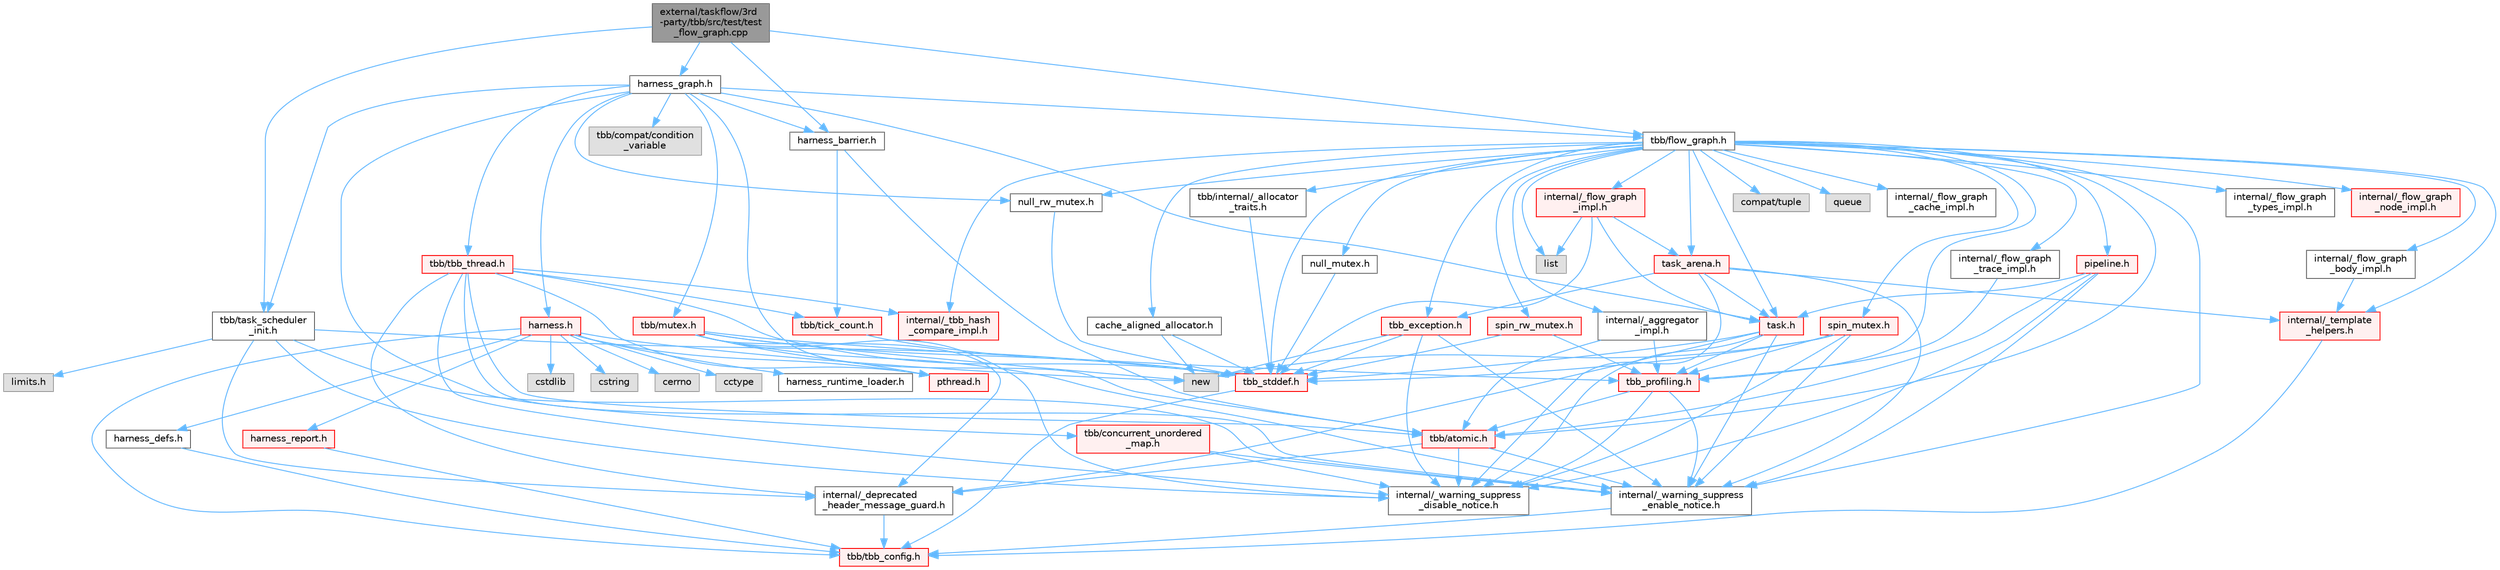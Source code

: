 digraph "external/taskflow/3rd-party/tbb/src/test/test_flow_graph.cpp"
{
 // LATEX_PDF_SIZE
  bgcolor="transparent";
  edge [fontname=Helvetica,fontsize=10,labelfontname=Helvetica,labelfontsize=10];
  node [fontname=Helvetica,fontsize=10,shape=box,height=0.2,width=0.4];
  Node1 [id="Node000001",label="external/taskflow/3rd\l-party/tbb/src/test/test\l_flow_graph.cpp",height=0.2,width=0.4,color="gray40", fillcolor="grey60", style="filled", fontcolor="black",tooltip=" "];
  Node1 -> Node2 [id="edge1_Node000001_Node000002",color="steelblue1",style="solid",tooltip=" "];
  Node2 [id="Node000002",label="harness_graph.h",height=0.2,width=0.4,color="grey40", fillcolor="white", style="filled",URL="$harness__graph_8h.html",tooltip=" "];
  Node2 -> Node3 [id="edge2_Node000002_Node000003",color="steelblue1",style="solid",tooltip=" "];
  Node3 [id="Node000003",label="harness.h",height=0.2,width=0.4,color="red", fillcolor="#FFF0F0", style="filled",URL="$harness_8h.html",tooltip=" "];
  Node3 -> Node4 [id="edge3_Node000003_Node000004",color="steelblue1",style="solid",tooltip=" "];
  Node4 [id="Node000004",label="tbb/tbb_config.h",height=0.2,width=0.4,color="red", fillcolor="#FFF0F0", style="filled",URL="$tbb__config_8h.html",tooltip=" "];
  Node3 -> Node6 [id="edge4_Node000003_Node000006",color="steelblue1",style="solid",tooltip=" "];
  Node6 [id="Node000006",label="harness_defs.h",height=0.2,width=0.4,color="grey40", fillcolor="white", style="filled",URL="$harness__defs_8h.html",tooltip=" "];
  Node6 -> Node4 [id="edge5_Node000006_Node000004",color="steelblue1",style="solid",tooltip=" "];
  Node3 -> Node7 [id="edge6_Node000003_Node000007",color="steelblue1",style="solid",tooltip=" "];
  Node7 [id="Node000007",label="cstdlib",height=0.2,width=0.4,color="grey60", fillcolor="#E0E0E0", style="filled",tooltip=" "];
  Node3 -> Node8 [id="edge7_Node000003_Node000008",color="steelblue1",style="solid",tooltip=" "];
  Node8 [id="Node000008",label="cstring",height=0.2,width=0.4,color="grey60", fillcolor="#E0E0E0", style="filled",tooltip=" "];
  Node3 -> Node9 [id="edge8_Node000003_Node000009",color="steelblue1",style="solid",tooltip=" "];
  Node9 [id="Node000009",label="cerrno",height=0.2,width=0.4,color="grey60", fillcolor="#E0E0E0", style="filled",tooltip=" "];
  Node3 -> Node10 [id="edge9_Node000003_Node000010",color="steelblue1",style="solid",tooltip=" "];
  Node10 [id="Node000010",label="cctype",height=0.2,width=0.4,color="grey60", fillcolor="#E0E0E0", style="filled",tooltip=" "];
  Node3 -> Node11 [id="edge10_Node000003_Node000011",color="steelblue1",style="solid",tooltip=" "];
  Node11 [id="Node000011",label="new",height=0.2,width=0.4,color="grey60", fillcolor="#E0E0E0", style="filled",tooltip=" "];
  Node3 -> Node12 [id="edge11_Node000003_Node000012",color="steelblue1",style="solid",tooltip=" "];
  Node12 [id="Node000012",label="pthread.h",height=0.2,width=0.4,color="red", fillcolor="#FFF0F0", style="filled",URL="$pthread_8h.html",tooltip=" "];
  Node3 -> Node58 [id="edge12_Node000003_Node000058",color="steelblue1",style="solid",tooltip=" "];
  Node58 [id="Node000058",label="harness_runtime_loader.h",height=0.2,width=0.4,color="grey40", fillcolor="white", style="filled",URL="$harness__runtime__loader_8h.html",tooltip=" "];
  Node3 -> Node59 [id="edge13_Node000003_Node000059",color="steelblue1",style="solid",tooltip=" "];
  Node59 [id="Node000059",label="harness_report.h",height=0.2,width=0.4,color="red", fillcolor="#FFF0F0", style="filled",URL="$harness__report_8h.html",tooltip=" "];
  Node59 -> Node4 [id="edge14_Node000059_Node000004",color="steelblue1",style="solid",tooltip=" "];
  Node2 -> Node63 [id="edge15_Node000002_Node000063",color="steelblue1",style="solid",tooltip=" "];
  Node63 [id="Node000063",label="harness_barrier.h",height=0.2,width=0.4,color="grey40", fillcolor="white", style="filled",URL="$harness__barrier_8h.html",tooltip=" "];
  Node63 -> Node64 [id="edge16_Node000063_Node000064",color="steelblue1",style="solid",tooltip=" "];
  Node64 [id="Node000064",label="tbb/atomic.h",height=0.2,width=0.4,color="red", fillcolor="#FFF0F0", style="filled",URL="$external_2taskflow_23rd-party_2tbb_2include_2tbb_2atomic_8h.html",tooltip=" "];
  Node64 -> Node65 [id="edge17_Node000064_Node000065",color="steelblue1",style="solid",tooltip=" "];
  Node65 [id="Node000065",label="internal/_deprecated\l_header_message_guard.h",height=0.2,width=0.4,color="grey40", fillcolor="white", style="filled",URL="$__deprecated__header__message__guard_8h.html",tooltip=" "];
  Node65 -> Node4 [id="edge18_Node000065_Node000004",color="steelblue1",style="solid",tooltip=" "];
  Node64 -> Node66 [id="edge19_Node000064_Node000066",color="steelblue1",style="solid",tooltip=" "];
  Node66 [id="Node000066",label="internal/_warning_suppress\l_enable_notice.h",height=0.2,width=0.4,color="grey40", fillcolor="white", style="filled",URL="$__warning__suppress__enable__notice_8h.html",tooltip=" "];
  Node66 -> Node4 [id="edge20_Node000066_Node000004",color="steelblue1",style="solid",tooltip=" "];
  Node64 -> Node70 [id="edge21_Node000064_Node000070",color="steelblue1",style="solid",tooltip=" "];
  Node70 [id="Node000070",label="internal/_warning_suppress\l_disable_notice.h",height=0.2,width=0.4,color="grey40", fillcolor="white", style="filled",URL="$__warning__suppress__disable__notice_8h.html",tooltip=" "];
  Node63 -> Node71 [id="edge22_Node000063_Node000071",color="steelblue1",style="solid",tooltip=" "];
  Node71 [id="Node000071",label="tbb/tick_count.h",height=0.2,width=0.4,color="red", fillcolor="#FFF0F0", style="filled",URL="$tick__count_8h.html",tooltip=" "];
  Node71 -> Node68 [id="edge23_Node000071_Node000068",color="steelblue1",style="solid",tooltip=" "];
  Node68 [id="Node000068",label="tbb_stddef.h",height=0.2,width=0.4,color="red", fillcolor="#FFF0F0", style="filled",URL="$tbb__stddef_8h.html",tooltip=" "];
  Node68 -> Node4 [id="edge24_Node000068_Node000004",color="steelblue1",style="solid",tooltip=" "];
  Node2 -> Node73 [id="edge25_Node000002_Node000073",color="steelblue1",style="solid",tooltip=" "];
  Node73 [id="Node000073",label="tbb/flow_graph.h",height=0.2,width=0.4,color="grey40", fillcolor="white", style="filled",URL="$flow__graph_8h.html",tooltip="The graph related classes and functions"];
  Node73 -> Node66 [id="edge26_Node000073_Node000066",color="steelblue1",style="solid",tooltip=" "];
  Node73 -> Node68 [id="edge27_Node000073_Node000068",color="steelblue1",style="solid",tooltip=" "];
  Node73 -> Node64 [id="edge28_Node000073_Node000064",color="steelblue1",style="solid",tooltip=" "];
  Node73 -> Node74 [id="edge29_Node000073_Node000074",color="steelblue1",style="solid",tooltip=" "];
  Node74 [id="Node000074",label="spin_mutex.h",height=0.2,width=0.4,color="red", fillcolor="#FFF0F0", style="filled",URL="$external_2taskflow_23rd-party_2tbb_2include_2tbb_2spin__mutex_8h.html",tooltip=" "];
  Node74 -> Node66 [id="edge30_Node000074_Node000066",color="steelblue1",style="solid",tooltip=" "];
  Node74 -> Node11 [id="edge31_Node000074_Node000011",color="steelblue1",style="solid",tooltip=" "];
  Node74 -> Node68 [id="edge32_Node000074_Node000068",color="steelblue1",style="solid",tooltip=" "];
  Node74 -> Node76 [id="edge33_Node000074_Node000076",color="steelblue1",style="solid",tooltip=" "];
  Node76 [id="Node000076",label="tbb_profiling.h",height=0.2,width=0.4,color="red", fillcolor="#FFF0F0", style="filled",URL="$tbb__profiling_8h.html",tooltip=" "];
  Node76 -> Node66 [id="edge34_Node000076_Node000066",color="steelblue1",style="solid",tooltip=" "];
  Node76 -> Node64 [id="edge35_Node000076_Node000064",color="steelblue1",style="solid",tooltip=" "];
  Node76 -> Node70 [id="edge36_Node000076_Node000070",color="steelblue1",style="solid",tooltip=" "];
  Node74 -> Node70 [id="edge37_Node000074_Node000070",color="steelblue1",style="solid",tooltip=" "];
  Node73 -> Node79 [id="edge38_Node000073_Node000079",color="steelblue1",style="solid",tooltip=" "];
  Node79 [id="Node000079",label="null_mutex.h",height=0.2,width=0.4,color="grey40", fillcolor="white", style="filled",URL="$external_2taskflow_23rd-party_2tbb_2include_2tbb_2null__mutex_8h.html",tooltip=" "];
  Node79 -> Node68 [id="edge39_Node000079_Node000068",color="steelblue1",style="solid",tooltip=" "];
  Node73 -> Node80 [id="edge40_Node000073_Node000080",color="steelblue1",style="solid",tooltip=" "];
  Node80 [id="Node000080",label="spin_rw_mutex.h",height=0.2,width=0.4,color="red", fillcolor="#FFF0F0", style="filled",URL="$spin__rw__mutex_8h.html",tooltip=" "];
  Node80 -> Node68 [id="edge41_Node000080_Node000068",color="steelblue1",style="solid",tooltip=" "];
  Node80 -> Node76 [id="edge42_Node000080_Node000076",color="steelblue1",style="solid",tooltip=" "];
  Node73 -> Node81 [id="edge43_Node000073_Node000081",color="steelblue1",style="solid",tooltip=" "];
  Node81 [id="Node000081",label="null_rw_mutex.h",height=0.2,width=0.4,color="grey40", fillcolor="white", style="filled",URL="$null__rw__mutex_8h.html",tooltip=" "];
  Node81 -> Node68 [id="edge44_Node000081_Node000068",color="steelblue1",style="solid",tooltip=" "];
  Node73 -> Node82 [id="edge45_Node000073_Node000082",color="steelblue1",style="solid",tooltip=" "];
  Node82 [id="Node000082",label="task.h",height=0.2,width=0.4,color="red", fillcolor="#FFF0F0", style="filled",URL="$task_8h.html",tooltip=" "];
  Node82 -> Node65 [id="edge46_Node000082_Node000065",color="steelblue1",style="solid",tooltip=" "];
  Node82 -> Node66 [id="edge47_Node000082_Node000066",color="steelblue1",style="solid",tooltip=" "];
  Node82 -> Node68 [id="edge48_Node000082_Node000068",color="steelblue1",style="solid",tooltip=" "];
  Node82 -> Node76 [id="edge49_Node000082_Node000076",color="steelblue1",style="solid",tooltip=" "];
  Node82 -> Node70 [id="edge50_Node000082_Node000070",color="steelblue1",style="solid",tooltip=" "];
  Node73 -> Node84 [id="edge51_Node000073_Node000084",color="steelblue1",style="solid",tooltip=" "];
  Node84 [id="Node000084",label="cache_aligned_allocator.h",height=0.2,width=0.4,color="grey40", fillcolor="white", style="filled",URL="$cache__aligned__allocator_8h.html",tooltip=" "];
  Node84 -> Node11 [id="edge52_Node000084_Node000011",color="steelblue1",style="solid",tooltip=" "];
  Node84 -> Node68 [id="edge53_Node000084_Node000068",color="steelblue1",style="solid",tooltip=" "];
  Node73 -> Node85 [id="edge54_Node000073_Node000085",color="steelblue1",style="solid",tooltip=" "];
  Node85 [id="Node000085",label="tbb_exception.h",height=0.2,width=0.4,color="red", fillcolor="#FFF0F0", style="filled",URL="$tbb__exception_8h.html",tooltip=" "];
  Node85 -> Node66 [id="edge55_Node000085_Node000066",color="steelblue1",style="solid",tooltip=" "];
  Node85 -> Node68 [id="edge56_Node000085_Node000068",color="steelblue1",style="solid",tooltip=" "];
  Node85 -> Node11 [id="edge57_Node000085_Node000011",color="steelblue1",style="solid",tooltip=" "];
  Node85 -> Node70 [id="edge58_Node000085_Node000070",color="steelblue1",style="solid",tooltip=" "];
  Node73 -> Node88 [id="edge59_Node000073_Node000088",color="steelblue1",style="solid",tooltip=" "];
  Node88 [id="Node000088",label="pipeline.h",height=0.2,width=0.4,color="red", fillcolor="#FFF0F0", style="filled",URL="$pipeline_8h.html",tooltip=" "];
  Node88 -> Node66 [id="edge60_Node000088_Node000066",color="steelblue1",style="solid",tooltip=" "];
  Node88 -> Node64 [id="edge61_Node000088_Node000064",color="steelblue1",style="solid",tooltip=" "];
  Node88 -> Node82 [id="edge62_Node000088_Node000082",color="steelblue1",style="solid",tooltip=" "];
  Node88 -> Node70 [id="edge63_Node000088_Node000070",color="steelblue1",style="solid",tooltip=" "];
  Node73 -> Node89 [id="edge64_Node000073_Node000089",color="steelblue1",style="solid",tooltip=" "];
  Node89 [id="Node000089",label="internal/_template\l_helpers.h",height=0.2,width=0.4,color="red", fillcolor="#FFF0F0", style="filled",URL="$__template__helpers_8h.html",tooltip=" "];
  Node89 -> Node4 [id="edge65_Node000089_Node000004",color="steelblue1",style="solid",tooltip=" "];
  Node73 -> Node90 [id="edge66_Node000073_Node000090",color="steelblue1",style="solid",tooltip=" "];
  Node90 [id="Node000090",label="internal/_aggregator\l_impl.h",height=0.2,width=0.4,color="grey40", fillcolor="white", style="filled",URL="$__aggregator__impl_8h.html",tooltip=" "];
  Node90 -> Node64 [id="edge67_Node000090_Node000064",color="steelblue1",style="solid",tooltip=" "];
  Node90 -> Node76 [id="edge68_Node000090_Node000076",color="steelblue1",style="solid",tooltip=" "];
  Node73 -> Node91 [id="edge69_Node000073_Node000091",color="steelblue1",style="solid",tooltip=" "];
  Node91 [id="Node000091",label="tbb/internal/_allocator\l_traits.h",height=0.2,width=0.4,color="grey40", fillcolor="white", style="filled",URL="$__allocator__traits_8h.html",tooltip=" "];
  Node91 -> Node68 [id="edge70_Node000091_Node000068",color="steelblue1",style="solid",tooltip=" "];
  Node73 -> Node76 [id="edge71_Node000073_Node000076",color="steelblue1",style="solid",tooltip=" "];
  Node73 -> Node92 [id="edge72_Node000073_Node000092",color="steelblue1",style="solid",tooltip=" "];
  Node92 [id="Node000092",label="task_arena.h",height=0.2,width=0.4,color="red", fillcolor="#FFF0F0", style="filled",URL="$task__arena_8h.html",tooltip=" "];
  Node92 -> Node66 [id="edge73_Node000092_Node000066",color="steelblue1",style="solid",tooltip=" "];
  Node92 -> Node82 [id="edge74_Node000092_Node000082",color="steelblue1",style="solid",tooltip=" "];
  Node92 -> Node85 [id="edge75_Node000092_Node000085",color="steelblue1",style="solid",tooltip=" "];
  Node92 -> Node89 [id="edge76_Node000092_Node000089",color="steelblue1",style="solid",tooltip=" "];
  Node92 -> Node70 [id="edge77_Node000092_Node000070",color="steelblue1",style="solid",tooltip=" "];
  Node73 -> Node93 [id="edge78_Node000073_Node000093",color="steelblue1",style="solid",tooltip=" "];
  Node93 [id="Node000093",label="compat/tuple",height=0.2,width=0.4,color="grey60", fillcolor="#E0E0E0", style="filled",tooltip=" "];
  Node73 -> Node94 [id="edge79_Node000073_Node000094",color="steelblue1",style="solid",tooltip=" "];
  Node94 [id="Node000094",label="list",height=0.2,width=0.4,color="grey60", fillcolor="#E0E0E0", style="filled",tooltip=" "];
  Node73 -> Node95 [id="edge80_Node000073_Node000095",color="steelblue1",style="solid",tooltip=" "];
  Node95 [id="Node000095",label="queue",height=0.2,width=0.4,color="grey60", fillcolor="#E0E0E0", style="filled",tooltip=" "];
  Node73 -> Node96 [id="edge81_Node000073_Node000096",color="steelblue1",style="solid",tooltip=" "];
  Node96 [id="Node000096",label="internal/_flow_graph\l_impl.h",height=0.2,width=0.4,color="red", fillcolor="#FFF0F0", style="filled",URL="$__flow__graph__impl_8h.html",tooltip=" "];
  Node96 -> Node68 [id="edge82_Node000096_Node000068",color="steelblue1",style="solid",tooltip=" "];
  Node96 -> Node82 [id="edge83_Node000096_Node000082",color="steelblue1",style="solid",tooltip=" "];
  Node96 -> Node92 [id="edge84_Node000096_Node000092",color="steelblue1",style="solid",tooltip=" "];
  Node96 -> Node94 [id="edge85_Node000096_Node000094",color="steelblue1",style="solid",tooltip=" "];
  Node73 -> Node98 [id="edge86_Node000073_Node000098",color="steelblue1",style="solid",tooltip=" "];
  Node98 [id="Node000098",label="internal/_flow_graph\l_trace_impl.h",height=0.2,width=0.4,color="grey40", fillcolor="white", style="filled",URL="$__flow__graph__trace__impl_8h.html",tooltip=" "];
  Node98 -> Node76 [id="edge87_Node000098_Node000076",color="steelblue1",style="solid",tooltip=" "];
  Node73 -> Node99 [id="edge88_Node000073_Node000099",color="steelblue1",style="solid",tooltip=" "];
  Node99 [id="Node000099",label="internal/_tbb_hash\l_compare_impl.h",height=0.2,width=0.4,color="red", fillcolor="#FFF0F0", style="filled",URL="$__tbb__hash__compare__impl_8h.html",tooltip=" "];
  Node73 -> Node100 [id="edge89_Node000073_Node000100",color="steelblue1",style="solid",tooltip=" "];
  Node100 [id="Node000100",label="internal/_flow_graph\l_body_impl.h",height=0.2,width=0.4,color="grey40", fillcolor="white", style="filled",URL="$__flow__graph__body__impl_8h.html",tooltip=" "];
  Node100 -> Node89 [id="edge90_Node000100_Node000089",color="steelblue1",style="solid",tooltip=" "];
  Node73 -> Node101 [id="edge91_Node000073_Node000101",color="steelblue1",style="solid",tooltip=" "];
  Node101 [id="Node000101",label="internal/_flow_graph\l_cache_impl.h",height=0.2,width=0.4,color="grey40", fillcolor="white", style="filled",URL="$__flow__graph__cache__impl_8h.html",tooltip=" "];
  Node73 -> Node102 [id="edge92_Node000073_Node000102",color="steelblue1",style="solid",tooltip=" "];
  Node102 [id="Node000102",label="internal/_flow_graph\l_types_impl.h",height=0.2,width=0.4,color="grey40", fillcolor="white", style="filled",URL="$__flow__graph__types__impl_8h.html",tooltip=" "];
  Node73 -> Node103 [id="edge93_Node000073_Node000103",color="steelblue1",style="solid",tooltip=" "];
  Node103 [id="Node000103",label="internal/_flow_graph\l_node_impl.h",height=0.2,width=0.4,color="red", fillcolor="#FFF0F0", style="filled",URL="$__flow__graph__node__impl_8h.html",tooltip=" "];
  Node2 -> Node81 [id="edge94_Node000002_Node000081",color="steelblue1",style="solid",tooltip=" "];
  Node2 -> Node64 [id="edge95_Node000002_Node000064",color="steelblue1",style="solid",tooltip=" "];
  Node2 -> Node105 [id="edge96_Node000002_Node000105",color="steelblue1",style="solid",tooltip=" "];
  Node105 [id="Node000105",label="tbb/concurrent_unordered\l_map.h",height=0.2,width=0.4,color="red", fillcolor="#FFF0F0", style="filled",URL="$concurrent__unordered__map_8h.html",tooltip=" "];
  Node105 -> Node66 [id="edge97_Node000105_Node000066",color="steelblue1",style="solid",tooltip=" "];
  Node105 -> Node70 [id="edge98_Node000105_Node000070",color="steelblue1",style="solid",tooltip=" "];
  Node2 -> Node82 [id="edge99_Node000002_Node000082",color="steelblue1",style="solid",tooltip=" "];
  Node2 -> Node109 [id="edge100_Node000002_Node000109",color="steelblue1",style="solid",tooltip=" "];
  Node109 [id="Node000109",label="tbb/task_scheduler\l_init.h",height=0.2,width=0.4,color="grey40", fillcolor="white", style="filled",URL="$task__scheduler__init_8h.html",tooltip=" "];
  Node109 -> Node65 [id="edge101_Node000109_Node000065",color="steelblue1",style="solid",tooltip=" "];
  Node109 -> Node66 [id="edge102_Node000109_Node000066",color="steelblue1",style="solid",tooltip=" "];
  Node109 -> Node68 [id="edge103_Node000109_Node000068",color="steelblue1",style="solid",tooltip=" "];
  Node109 -> Node110 [id="edge104_Node000109_Node000110",color="steelblue1",style="solid",tooltip=" "];
  Node110 [id="Node000110",label="limits.h",height=0.2,width=0.4,color="grey60", fillcolor="#E0E0E0", style="filled",tooltip=" "];
  Node109 -> Node70 [id="edge105_Node000109_Node000070",color="steelblue1",style="solid",tooltip=" "];
  Node2 -> Node111 [id="edge106_Node000002_Node000111",color="steelblue1",style="solid",tooltip=" "];
  Node111 [id="Node000111",label="tbb/compat/condition\l_variable",height=0.2,width=0.4,color="grey60", fillcolor="#E0E0E0", style="filled",tooltip=" "];
  Node2 -> Node112 [id="edge107_Node000002_Node000112",color="steelblue1",style="solid",tooltip=" "];
  Node112 [id="Node000112",label="tbb/mutex.h",height=0.2,width=0.4,color="red", fillcolor="#FFF0F0", style="filled",URL="$mutex_8h.html",tooltip=" "];
  Node112 -> Node65 [id="edge108_Node000112_Node000065",color="steelblue1",style="solid",tooltip=" "];
  Node112 -> Node66 [id="edge109_Node000112_Node000066",color="steelblue1",style="solid",tooltip=" "];
  Node112 -> Node12 [id="edge110_Node000112_Node000012",color="steelblue1",style="solid",tooltip=" "];
  Node112 -> Node11 [id="edge111_Node000112_Node000011",color="steelblue1",style="solid",tooltip=" "];
  Node112 -> Node68 [id="edge112_Node000112_Node000068",color="steelblue1",style="solid",tooltip=" "];
  Node112 -> Node76 [id="edge113_Node000112_Node000076",color="steelblue1",style="solid",tooltip=" "];
  Node112 -> Node70 [id="edge114_Node000112_Node000070",color="steelblue1",style="solid",tooltip=" "];
  Node2 -> Node113 [id="edge115_Node000002_Node000113",color="steelblue1",style="solid",tooltip=" "];
  Node113 [id="Node000113",label="tbb/tbb_thread.h",height=0.2,width=0.4,color="red", fillcolor="#FFF0F0", style="filled",URL="$tbb__thread_8h.html",tooltip=" "];
  Node113 -> Node65 [id="edge116_Node000113_Node000065",color="steelblue1",style="solid",tooltip=" "];
  Node113 -> Node66 [id="edge117_Node000113_Node000066",color="steelblue1",style="solid",tooltip=" "];
  Node113 -> Node68 [id="edge118_Node000113_Node000068",color="steelblue1",style="solid",tooltip=" "];
  Node113 -> Node12 [id="edge119_Node000113_Node000012",color="steelblue1",style="solid",tooltip=" "];
  Node113 -> Node64 [id="edge120_Node000113_Node000064",color="steelblue1",style="solid",tooltip=" "];
  Node113 -> Node99 [id="edge121_Node000113_Node000099",color="steelblue1",style="solid",tooltip=" "];
  Node113 -> Node71 [id="edge122_Node000113_Node000071",color="steelblue1",style="solid",tooltip=" "];
  Node113 -> Node70 [id="edge123_Node000113_Node000070",color="steelblue1",style="solid",tooltip=" "];
  Node1 -> Node63 [id="edge124_Node000001_Node000063",color="steelblue1",style="solid",tooltip=" "];
  Node1 -> Node73 [id="edge125_Node000001_Node000073",color="steelblue1",style="solid",tooltip=" "];
  Node1 -> Node109 [id="edge126_Node000001_Node000109",color="steelblue1",style="solid",tooltip=" "];
}
